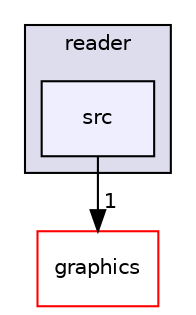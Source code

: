 digraph "src" {
  compound=true
  node [ fontsize="10", fontname="Helvetica"];
  edge [ labelfontsize="10", labelfontname="Helvetica"];
  subgraph clusterdir_d85eafc286aeae2d5a8b6180bc2e9606 {
    graph [ bgcolor="#ddddee", pencolor="black", label="reader" fontname="Helvetica", fontsize="10", URL="dir_d85eafc286aeae2d5a8b6180bc2e9606.html"]
  dir_88220dca98b5185e400f8aee0995768f [shape=box, label="src", style="filled", fillcolor="#eeeeff", pencolor="black", URL="dir_88220dca98b5185e400f8aee0995768f.html"];
  }
  dir_5311ac799357c12e8d6677b53f5ac4d2 [shape=box label="graphics" fillcolor="white" style="filled" color="red" URL="dir_5311ac799357c12e8d6677b53f5ac4d2.html"];
  dir_88220dca98b5185e400f8aee0995768f->dir_5311ac799357c12e8d6677b53f5ac4d2 [headlabel="1", labeldistance=1.5 headhref="dir_000009_000001.html"];
}
